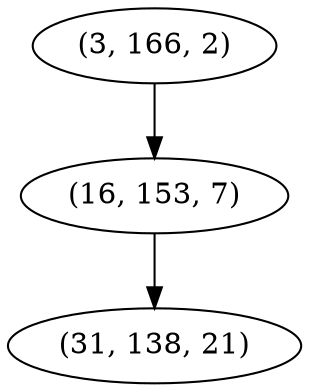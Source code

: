 digraph tree {
    "(3, 166, 2)";
    "(16, 153, 7)";
    "(31, 138, 21)";
    "(3, 166, 2)" -> "(16, 153, 7)";
    "(16, 153, 7)" -> "(31, 138, 21)";
}
